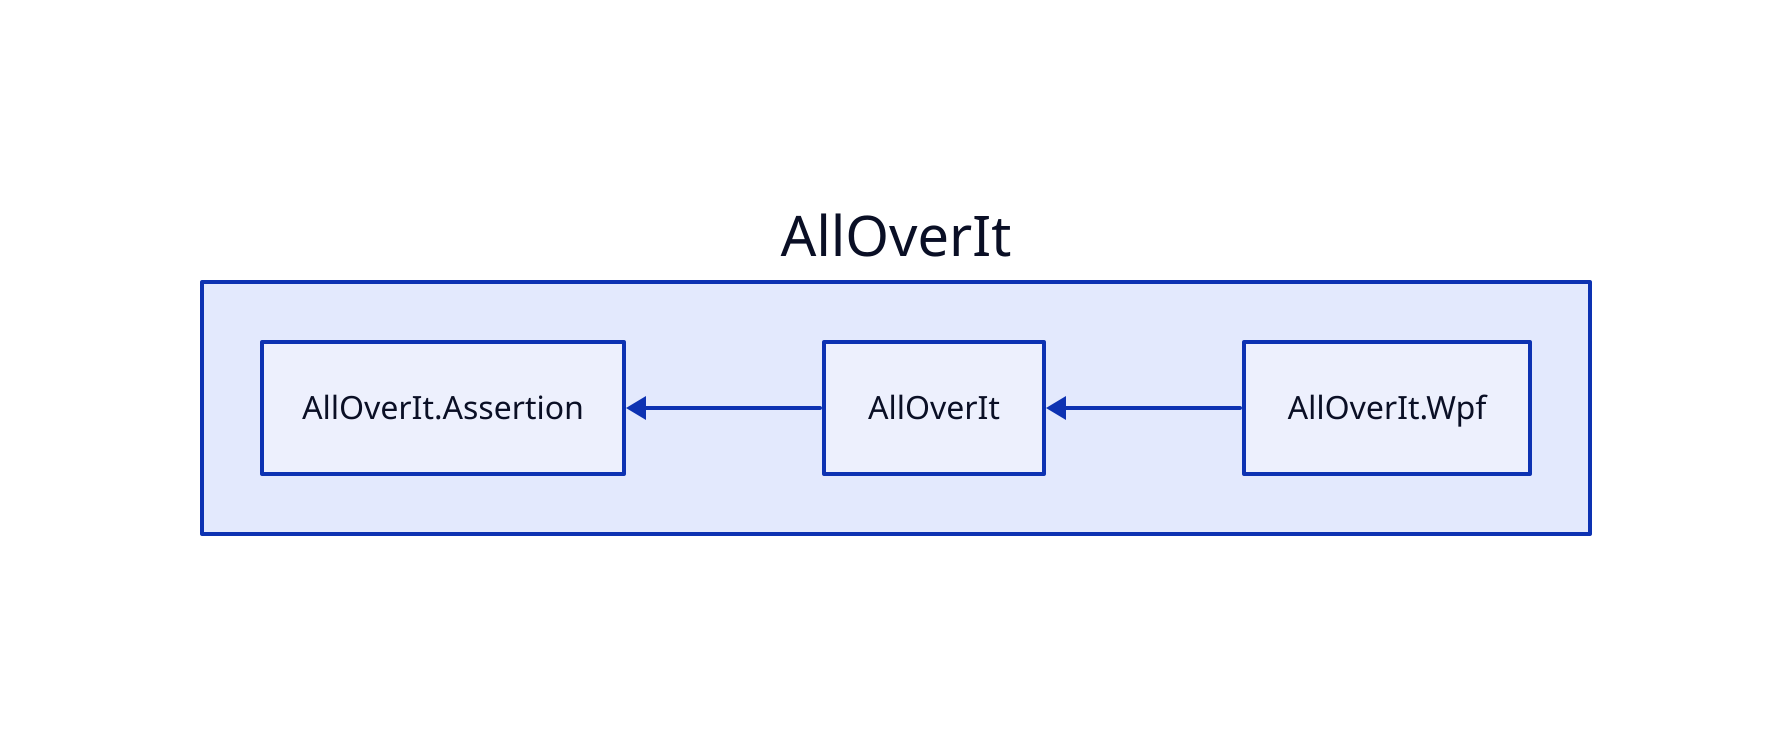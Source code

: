direction: left

aoi: AllOverIt
aoi.alloverit-wpf: AllOverIt.Wpf
aoi.alloverit: AllOverIt
aoi.alloverit-assertion: AllOverIt.Assertion
aoi.alloverit-assertion <- aoi.alloverit
aoi.alloverit <- aoi.alloverit-wpf
